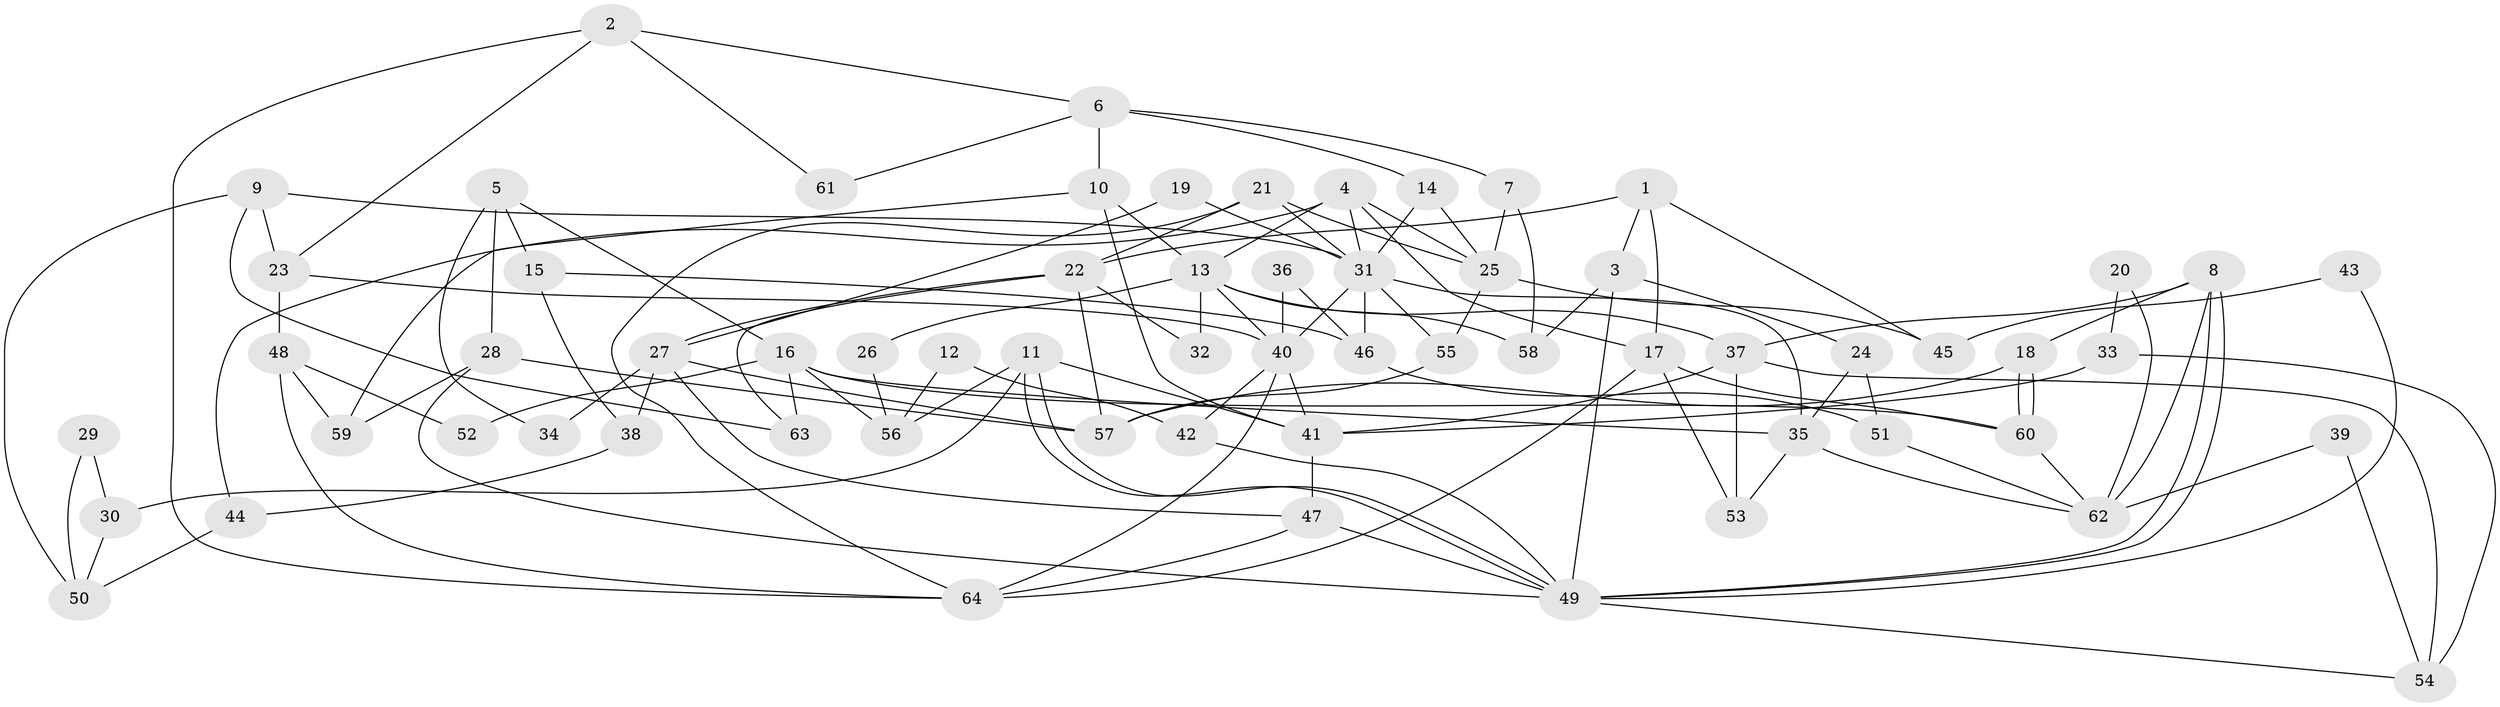 // coarse degree distribution, {5: 0.1282051282051282, 3: 0.1794871794871795, 8: 0.07692307692307693, 4: 0.1794871794871795, 6: 0.1282051282051282, 9: 0.07692307692307693, 2: 0.15384615384615385, 7: 0.02564102564102564, 10: 0.05128205128205128}
// Generated by graph-tools (version 1.1) at 2025/23/03/03/25 07:23:58]
// undirected, 64 vertices, 128 edges
graph export_dot {
graph [start="1"]
  node [color=gray90,style=filled];
  1;
  2;
  3;
  4;
  5;
  6;
  7;
  8;
  9;
  10;
  11;
  12;
  13;
  14;
  15;
  16;
  17;
  18;
  19;
  20;
  21;
  22;
  23;
  24;
  25;
  26;
  27;
  28;
  29;
  30;
  31;
  32;
  33;
  34;
  35;
  36;
  37;
  38;
  39;
  40;
  41;
  42;
  43;
  44;
  45;
  46;
  47;
  48;
  49;
  50;
  51;
  52;
  53;
  54;
  55;
  56;
  57;
  58;
  59;
  60;
  61;
  62;
  63;
  64;
  1 -- 22;
  1 -- 3;
  1 -- 17;
  1 -- 45;
  2 -- 6;
  2 -- 23;
  2 -- 61;
  2 -- 64;
  3 -- 58;
  3 -- 49;
  3 -- 24;
  4 -- 31;
  4 -- 17;
  4 -- 13;
  4 -- 25;
  4 -- 44;
  5 -- 16;
  5 -- 28;
  5 -- 15;
  5 -- 34;
  6 -- 14;
  6 -- 10;
  6 -- 7;
  6 -- 61;
  7 -- 25;
  7 -- 58;
  8 -- 49;
  8 -- 49;
  8 -- 18;
  8 -- 37;
  8 -- 62;
  9 -- 63;
  9 -- 23;
  9 -- 31;
  9 -- 50;
  10 -- 41;
  10 -- 13;
  10 -- 59;
  11 -- 41;
  11 -- 49;
  11 -- 49;
  11 -- 30;
  11 -- 56;
  12 -- 42;
  12 -- 56;
  13 -- 40;
  13 -- 26;
  13 -- 32;
  13 -- 37;
  13 -- 58;
  14 -- 25;
  14 -- 31;
  15 -- 46;
  15 -- 38;
  16 -- 35;
  16 -- 60;
  16 -- 52;
  16 -- 56;
  16 -- 63;
  17 -- 64;
  17 -- 53;
  17 -- 60;
  18 -- 57;
  18 -- 60;
  18 -- 60;
  19 -- 27;
  19 -- 31;
  20 -- 62;
  20 -- 33;
  21 -- 64;
  21 -- 31;
  21 -- 22;
  21 -- 25;
  22 -- 27;
  22 -- 32;
  22 -- 57;
  22 -- 63;
  23 -- 40;
  23 -- 48;
  24 -- 35;
  24 -- 51;
  25 -- 45;
  25 -- 55;
  26 -- 56;
  27 -- 47;
  27 -- 57;
  27 -- 34;
  27 -- 38;
  28 -- 57;
  28 -- 49;
  28 -- 59;
  29 -- 30;
  29 -- 50;
  30 -- 50;
  31 -- 35;
  31 -- 40;
  31 -- 46;
  31 -- 55;
  33 -- 54;
  33 -- 41;
  35 -- 53;
  35 -- 62;
  36 -- 46;
  36 -- 40;
  37 -- 41;
  37 -- 53;
  37 -- 54;
  38 -- 44;
  39 -- 62;
  39 -- 54;
  40 -- 64;
  40 -- 41;
  40 -- 42;
  41 -- 47;
  42 -- 49;
  43 -- 49;
  43 -- 45;
  44 -- 50;
  46 -- 51;
  47 -- 49;
  47 -- 64;
  48 -- 59;
  48 -- 64;
  48 -- 52;
  49 -- 54;
  51 -- 62;
  55 -- 57;
  60 -- 62;
}
